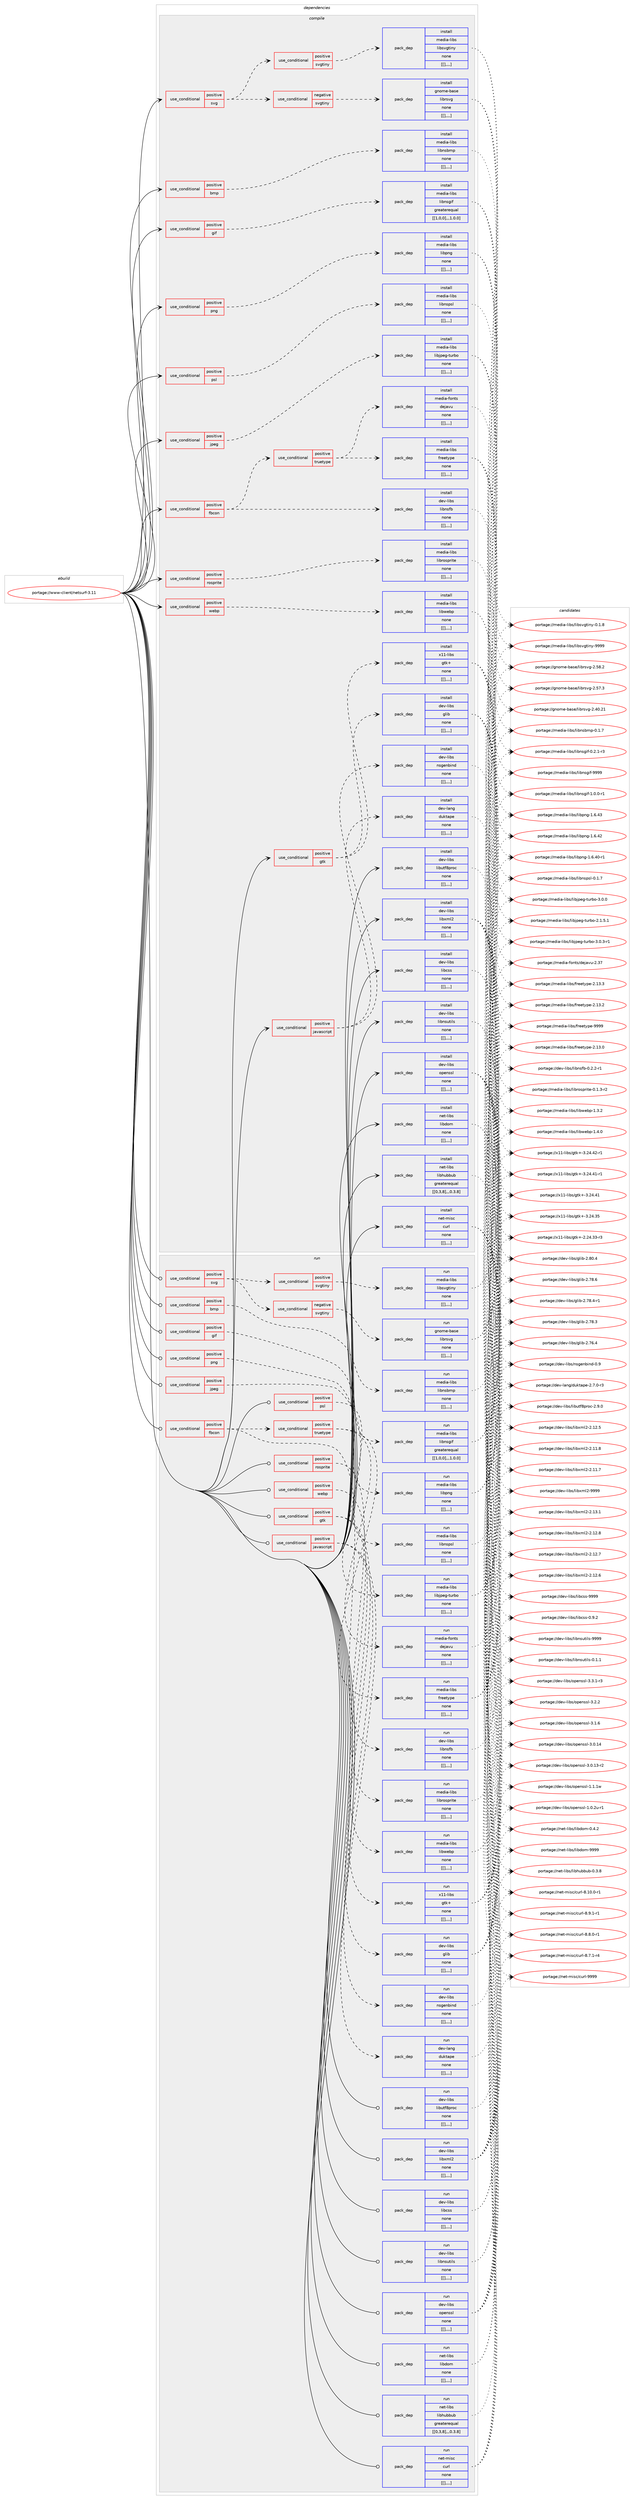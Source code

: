 digraph prolog {

# *************
# Graph options
# *************

newrank=true;
concentrate=true;
compound=true;
graph [rankdir=LR,fontname=Helvetica,fontsize=10,ranksep=1.5];#, ranksep=2.5, nodesep=0.2];
edge  [arrowhead=vee];
node  [fontname=Helvetica,fontsize=10];

# **********
# The ebuild
# **********

subgraph cluster_leftcol {
color=gray;
label=<<i>ebuild</i>>;
id [label="portage://www-client/netsurf-3.11", color=red, width=4, href="../www-client/netsurf-3.11.svg"];
}

# ****************
# The dependencies
# ****************

subgraph cluster_midcol {
color=gray;
label=<<i>dependencies</i>>;
subgraph cluster_compile {
fillcolor="#eeeeee";
style=filled;
label=<<i>compile</i>>;
subgraph cond125006 {
dependency469917 [label=<<TABLE BORDER="0" CELLBORDER="1" CELLSPACING="0" CELLPADDING="4"><TR><TD ROWSPAN="3" CELLPADDING="10">use_conditional</TD></TR><TR><TD>positive</TD></TR><TR><TD>bmp</TD></TR></TABLE>>, shape=none, color=red];
subgraph pack341427 {
dependency469918 [label=<<TABLE BORDER="0" CELLBORDER="1" CELLSPACING="0" CELLPADDING="4" WIDTH="220"><TR><TD ROWSPAN="6" CELLPADDING="30">pack_dep</TD></TR><TR><TD WIDTH="110">install</TD></TR><TR><TD>media-libs</TD></TR><TR><TD>libnsbmp</TD></TR><TR><TD>none</TD></TR><TR><TD>[[],,,,]</TD></TR></TABLE>>, shape=none, color=blue];
}
dependency469917:e -> dependency469918:w [weight=20,style="dashed",arrowhead="vee"];
}
id:e -> dependency469917:w [weight=20,style="solid",arrowhead="vee"];
subgraph cond125007 {
dependency469919 [label=<<TABLE BORDER="0" CELLBORDER="1" CELLSPACING="0" CELLPADDING="4"><TR><TD ROWSPAN="3" CELLPADDING="10">use_conditional</TD></TR><TR><TD>positive</TD></TR><TR><TD>fbcon</TD></TR></TABLE>>, shape=none, color=red];
subgraph pack341428 {
dependency469920 [label=<<TABLE BORDER="0" CELLBORDER="1" CELLSPACING="0" CELLPADDING="4" WIDTH="220"><TR><TD ROWSPAN="6" CELLPADDING="30">pack_dep</TD></TR><TR><TD WIDTH="110">install</TD></TR><TR><TD>dev-libs</TD></TR><TR><TD>libnsfb</TD></TR><TR><TD>none</TD></TR><TR><TD>[[],,,,]</TD></TR></TABLE>>, shape=none, color=blue];
}
dependency469919:e -> dependency469920:w [weight=20,style="dashed",arrowhead="vee"];
subgraph cond125008 {
dependency469921 [label=<<TABLE BORDER="0" CELLBORDER="1" CELLSPACING="0" CELLPADDING="4"><TR><TD ROWSPAN="3" CELLPADDING="10">use_conditional</TD></TR><TR><TD>positive</TD></TR><TR><TD>truetype</TD></TR></TABLE>>, shape=none, color=red];
subgraph pack341429 {
dependency469922 [label=<<TABLE BORDER="0" CELLBORDER="1" CELLSPACING="0" CELLPADDING="4" WIDTH="220"><TR><TD ROWSPAN="6" CELLPADDING="30">pack_dep</TD></TR><TR><TD WIDTH="110">install</TD></TR><TR><TD>media-fonts</TD></TR><TR><TD>dejavu</TD></TR><TR><TD>none</TD></TR><TR><TD>[[],,,,]</TD></TR></TABLE>>, shape=none, color=blue];
}
dependency469921:e -> dependency469922:w [weight=20,style="dashed",arrowhead="vee"];
subgraph pack341430 {
dependency469923 [label=<<TABLE BORDER="0" CELLBORDER="1" CELLSPACING="0" CELLPADDING="4" WIDTH="220"><TR><TD ROWSPAN="6" CELLPADDING="30">pack_dep</TD></TR><TR><TD WIDTH="110">install</TD></TR><TR><TD>media-libs</TD></TR><TR><TD>freetype</TD></TR><TR><TD>none</TD></TR><TR><TD>[[],,,,]</TD></TR></TABLE>>, shape=none, color=blue];
}
dependency469921:e -> dependency469923:w [weight=20,style="dashed",arrowhead="vee"];
}
dependency469919:e -> dependency469921:w [weight=20,style="dashed",arrowhead="vee"];
}
id:e -> dependency469919:w [weight=20,style="solid",arrowhead="vee"];
subgraph cond125009 {
dependency469924 [label=<<TABLE BORDER="0" CELLBORDER="1" CELLSPACING="0" CELLPADDING="4"><TR><TD ROWSPAN="3" CELLPADDING="10">use_conditional</TD></TR><TR><TD>positive</TD></TR><TR><TD>gif</TD></TR></TABLE>>, shape=none, color=red];
subgraph pack341431 {
dependency469925 [label=<<TABLE BORDER="0" CELLBORDER="1" CELLSPACING="0" CELLPADDING="4" WIDTH="220"><TR><TD ROWSPAN="6" CELLPADDING="30">pack_dep</TD></TR><TR><TD WIDTH="110">install</TD></TR><TR><TD>media-libs</TD></TR><TR><TD>libnsgif</TD></TR><TR><TD>greaterequal</TD></TR><TR><TD>[[1,0,0],,,1.0.0]</TD></TR></TABLE>>, shape=none, color=blue];
}
dependency469924:e -> dependency469925:w [weight=20,style="dashed",arrowhead="vee"];
}
id:e -> dependency469924:w [weight=20,style="solid",arrowhead="vee"];
subgraph cond125010 {
dependency469926 [label=<<TABLE BORDER="0" CELLBORDER="1" CELLSPACING="0" CELLPADDING="4"><TR><TD ROWSPAN="3" CELLPADDING="10">use_conditional</TD></TR><TR><TD>positive</TD></TR><TR><TD>gtk</TD></TR></TABLE>>, shape=none, color=red];
subgraph pack341432 {
dependency469927 [label=<<TABLE BORDER="0" CELLBORDER="1" CELLSPACING="0" CELLPADDING="4" WIDTH="220"><TR><TD ROWSPAN="6" CELLPADDING="30">pack_dep</TD></TR><TR><TD WIDTH="110">install</TD></TR><TR><TD>dev-libs</TD></TR><TR><TD>glib</TD></TR><TR><TD>none</TD></TR><TR><TD>[[],,,,]</TD></TR></TABLE>>, shape=none, color=blue];
}
dependency469926:e -> dependency469927:w [weight=20,style="dashed",arrowhead="vee"];
subgraph pack341433 {
dependency469928 [label=<<TABLE BORDER="0" CELLBORDER="1" CELLSPACING="0" CELLPADDING="4" WIDTH="220"><TR><TD ROWSPAN="6" CELLPADDING="30">pack_dep</TD></TR><TR><TD WIDTH="110">install</TD></TR><TR><TD>x11-libs</TD></TR><TR><TD>gtk+</TD></TR><TR><TD>none</TD></TR><TR><TD>[[],,,,]</TD></TR></TABLE>>, shape=none, color=blue];
}
dependency469926:e -> dependency469928:w [weight=20,style="dashed",arrowhead="vee"];
}
id:e -> dependency469926:w [weight=20,style="solid",arrowhead="vee"];
subgraph cond125011 {
dependency469929 [label=<<TABLE BORDER="0" CELLBORDER="1" CELLSPACING="0" CELLPADDING="4"><TR><TD ROWSPAN="3" CELLPADDING="10">use_conditional</TD></TR><TR><TD>positive</TD></TR><TR><TD>javascript</TD></TR></TABLE>>, shape=none, color=red];
subgraph pack341434 {
dependency469930 [label=<<TABLE BORDER="0" CELLBORDER="1" CELLSPACING="0" CELLPADDING="4" WIDTH="220"><TR><TD ROWSPAN="6" CELLPADDING="30">pack_dep</TD></TR><TR><TD WIDTH="110">install</TD></TR><TR><TD>dev-libs</TD></TR><TR><TD>nsgenbind</TD></TR><TR><TD>none</TD></TR><TR><TD>[[],,,,]</TD></TR></TABLE>>, shape=none, color=blue];
}
dependency469929:e -> dependency469930:w [weight=20,style="dashed",arrowhead="vee"];
subgraph pack341435 {
dependency469931 [label=<<TABLE BORDER="0" CELLBORDER="1" CELLSPACING="0" CELLPADDING="4" WIDTH="220"><TR><TD ROWSPAN="6" CELLPADDING="30">pack_dep</TD></TR><TR><TD WIDTH="110">install</TD></TR><TR><TD>dev-lang</TD></TR><TR><TD>duktape</TD></TR><TR><TD>none</TD></TR><TR><TD>[[],,,,]</TD></TR></TABLE>>, shape=none, color=blue];
}
dependency469929:e -> dependency469931:w [weight=20,style="dashed",arrowhead="vee"];
}
id:e -> dependency469929:w [weight=20,style="solid",arrowhead="vee"];
subgraph cond125012 {
dependency469932 [label=<<TABLE BORDER="0" CELLBORDER="1" CELLSPACING="0" CELLPADDING="4"><TR><TD ROWSPAN="3" CELLPADDING="10">use_conditional</TD></TR><TR><TD>positive</TD></TR><TR><TD>jpeg</TD></TR></TABLE>>, shape=none, color=red];
subgraph pack341436 {
dependency469933 [label=<<TABLE BORDER="0" CELLBORDER="1" CELLSPACING="0" CELLPADDING="4" WIDTH="220"><TR><TD ROWSPAN="6" CELLPADDING="30">pack_dep</TD></TR><TR><TD WIDTH="110">install</TD></TR><TR><TD>media-libs</TD></TR><TR><TD>libjpeg-turbo</TD></TR><TR><TD>none</TD></TR><TR><TD>[[],,,,]</TD></TR></TABLE>>, shape=none, color=blue];
}
dependency469932:e -> dependency469933:w [weight=20,style="dashed",arrowhead="vee"];
}
id:e -> dependency469932:w [weight=20,style="solid",arrowhead="vee"];
subgraph cond125013 {
dependency469934 [label=<<TABLE BORDER="0" CELLBORDER="1" CELLSPACING="0" CELLPADDING="4"><TR><TD ROWSPAN="3" CELLPADDING="10">use_conditional</TD></TR><TR><TD>positive</TD></TR><TR><TD>png</TD></TR></TABLE>>, shape=none, color=red];
subgraph pack341437 {
dependency469935 [label=<<TABLE BORDER="0" CELLBORDER="1" CELLSPACING="0" CELLPADDING="4" WIDTH="220"><TR><TD ROWSPAN="6" CELLPADDING="30">pack_dep</TD></TR><TR><TD WIDTH="110">install</TD></TR><TR><TD>media-libs</TD></TR><TR><TD>libpng</TD></TR><TR><TD>none</TD></TR><TR><TD>[[],,,,]</TD></TR></TABLE>>, shape=none, color=blue];
}
dependency469934:e -> dependency469935:w [weight=20,style="dashed",arrowhead="vee"];
}
id:e -> dependency469934:w [weight=20,style="solid",arrowhead="vee"];
subgraph cond125014 {
dependency469936 [label=<<TABLE BORDER="0" CELLBORDER="1" CELLSPACING="0" CELLPADDING="4"><TR><TD ROWSPAN="3" CELLPADDING="10">use_conditional</TD></TR><TR><TD>positive</TD></TR><TR><TD>psl</TD></TR></TABLE>>, shape=none, color=red];
subgraph pack341438 {
dependency469937 [label=<<TABLE BORDER="0" CELLBORDER="1" CELLSPACING="0" CELLPADDING="4" WIDTH="220"><TR><TD ROWSPAN="6" CELLPADDING="30">pack_dep</TD></TR><TR><TD WIDTH="110">install</TD></TR><TR><TD>media-libs</TD></TR><TR><TD>libnspsl</TD></TR><TR><TD>none</TD></TR><TR><TD>[[],,,,]</TD></TR></TABLE>>, shape=none, color=blue];
}
dependency469936:e -> dependency469937:w [weight=20,style="dashed",arrowhead="vee"];
}
id:e -> dependency469936:w [weight=20,style="solid",arrowhead="vee"];
subgraph cond125015 {
dependency469938 [label=<<TABLE BORDER="0" CELLBORDER="1" CELLSPACING="0" CELLPADDING="4"><TR><TD ROWSPAN="3" CELLPADDING="10">use_conditional</TD></TR><TR><TD>positive</TD></TR><TR><TD>rosprite</TD></TR></TABLE>>, shape=none, color=red];
subgraph pack341439 {
dependency469939 [label=<<TABLE BORDER="0" CELLBORDER="1" CELLSPACING="0" CELLPADDING="4" WIDTH="220"><TR><TD ROWSPAN="6" CELLPADDING="30">pack_dep</TD></TR><TR><TD WIDTH="110">install</TD></TR><TR><TD>media-libs</TD></TR><TR><TD>librosprite</TD></TR><TR><TD>none</TD></TR><TR><TD>[[],,,,]</TD></TR></TABLE>>, shape=none, color=blue];
}
dependency469938:e -> dependency469939:w [weight=20,style="dashed",arrowhead="vee"];
}
id:e -> dependency469938:w [weight=20,style="solid",arrowhead="vee"];
subgraph cond125016 {
dependency469940 [label=<<TABLE BORDER="0" CELLBORDER="1" CELLSPACING="0" CELLPADDING="4"><TR><TD ROWSPAN="3" CELLPADDING="10">use_conditional</TD></TR><TR><TD>positive</TD></TR><TR><TD>svg</TD></TR></TABLE>>, shape=none, color=red];
subgraph cond125017 {
dependency469941 [label=<<TABLE BORDER="0" CELLBORDER="1" CELLSPACING="0" CELLPADDING="4"><TR><TD ROWSPAN="3" CELLPADDING="10">use_conditional</TD></TR><TR><TD>positive</TD></TR><TR><TD>svgtiny</TD></TR></TABLE>>, shape=none, color=red];
subgraph pack341440 {
dependency469942 [label=<<TABLE BORDER="0" CELLBORDER="1" CELLSPACING="0" CELLPADDING="4" WIDTH="220"><TR><TD ROWSPAN="6" CELLPADDING="30">pack_dep</TD></TR><TR><TD WIDTH="110">install</TD></TR><TR><TD>media-libs</TD></TR><TR><TD>libsvgtiny</TD></TR><TR><TD>none</TD></TR><TR><TD>[[],,,,]</TD></TR></TABLE>>, shape=none, color=blue];
}
dependency469941:e -> dependency469942:w [weight=20,style="dashed",arrowhead="vee"];
}
dependency469940:e -> dependency469941:w [weight=20,style="dashed",arrowhead="vee"];
subgraph cond125018 {
dependency469943 [label=<<TABLE BORDER="0" CELLBORDER="1" CELLSPACING="0" CELLPADDING="4"><TR><TD ROWSPAN="3" CELLPADDING="10">use_conditional</TD></TR><TR><TD>negative</TD></TR><TR><TD>svgtiny</TD></TR></TABLE>>, shape=none, color=red];
subgraph pack341441 {
dependency469944 [label=<<TABLE BORDER="0" CELLBORDER="1" CELLSPACING="0" CELLPADDING="4" WIDTH="220"><TR><TD ROWSPAN="6" CELLPADDING="30">pack_dep</TD></TR><TR><TD WIDTH="110">install</TD></TR><TR><TD>gnome-base</TD></TR><TR><TD>librsvg</TD></TR><TR><TD>none</TD></TR><TR><TD>[[],,,,]</TD></TR></TABLE>>, shape=none, color=blue];
}
dependency469943:e -> dependency469944:w [weight=20,style="dashed",arrowhead="vee"];
}
dependency469940:e -> dependency469943:w [weight=20,style="dashed",arrowhead="vee"];
}
id:e -> dependency469940:w [weight=20,style="solid",arrowhead="vee"];
subgraph cond125019 {
dependency469945 [label=<<TABLE BORDER="0" CELLBORDER="1" CELLSPACING="0" CELLPADDING="4"><TR><TD ROWSPAN="3" CELLPADDING="10">use_conditional</TD></TR><TR><TD>positive</TD></TR><TR><TD>webp</TD></TR></TABLE>>, shape=none, color=red];
subgraph pack341442 {
dependency469946 [label=<<TABLE BORDER="0" CELLBORDER="1" CELLSPACING="0" CELLPADDING="4" WIDTH="220"><TR><TD ROWSPAN="6" CELLPADDING="30">pack_dep</TD></TR><TR><TD WIDTH="110">install</TD></TR><TR><TD>media-libs</TD></TR><TR><TD>libwebp</TD></TR><TR><TD>none</TD></TR><TR><TD>[[],,,,]</TD></TR></TABLE>>, shape=none, color=blue];
}
dependency469945:e -> dependency469946:w [weight=20,style="dashed",arrowhead="vee"];
}
id:e -> dependency469945:w [weight=20,style="solid",arrowhead="vee"];
subgraph pack341443 {
dependency469947 [label=<<TABLE BORDER="0" CELLBORDER="1" CELLSPACING="0" CELLPADDING="4" WIDTH="220"><TR><TD ROWSPAN="6" CELLPADDING="30">pack_dep</TD></TR><TR><TD WIDTH="110">install</TD></TR><TR><TD>dev-libs</TD></TR><TR><TD>libcss</TD></TR><TR><TD>none</TD></TR><TR><TD>[[],,,,]</TD></TR></TABLE>>, shape=none, color=blue];
}
id:e -> dependency469947:w [weight=20,style="solid",arrowhead="vee"];
subgraph pack341444 {
dependency469948 [label=<<TABLE BORDER="0" CELLBORDER="1" CELLSPACING="0" CELLPADDING="4" WIDTH="220"><TR><TD ROWSPAN="6" CELLPADDING="30">pack_dep</TD></TR><TR><TD WIDTH="110">install</TD></TR><TR><TD>dev-libs</TD></TR><TR><TD>libnsutils</TD></TR><TR><TD>none</TD></TR><TR><TD>[[],,,,]</TD></TR></TABLE>>, shape=none, color=blue];
}
id:e -> dependency469948:w [weight=20,style="solid",arrowhead="vee"];
subgraph pack341445 {
dependency469949 [label=<<TABLE BORDER="0" CELLBORDER="1" CELLSPACING="0" CELLPADDING="4" WIDTH="220"><TR><TD ROWSPAN="6" CELLPADDING="30">pack_dep</TD></TR><TR><TD WIDTH="110">install</TD></TR><TR><TD>dev-libs</TD></TR><TR><TD>libutf8proc</TD></TR><TR><TD>none</TD></TR><TR><TD>[[],,,,]</TD></TR></TABLE>>, shape=none, color=blue];
}
id:e -> dependency469949:w [weight=20,style="solid",arrowhead="vee"];
subgraph pack341446 {
dependency469950 [label=<<TABLE BORDER="0" CELLBORDER="1" CELLSPACING="0" CELLPADDING="4" WIDTH="220"><TR><TD ROWSPAN="6" CELLPADDING="30">pack_dep</TD></TR><TR><TD WIDTH="110">install</TD></TR><TR><TD>dev-libs</TD></TR><TR><TD>libxml2</TD></TR><TR><TD>none</TD></TR><TR><TD>[[],,,,]</TD></TR></TABLE>>, shape=none, color=blue];
}
id:e -> dependency469950:w [weight=20,style="solid",arrowhead="vee"];
subgraph pack341447 {
dependency469951 [label=<<TABLE BORDER="0" CELLBORDER="1" CELLSPACING="0" CELLPADDING="4" WIDTH="220"><TR><TD ROWSPAN="6" CELLPADDING="30">pack_dep</TD></TR><TR><TD WIDTH="110">install</TD></TR><TR><TD>dev-libs</TD></TR><TR><TD>openssl</TD></TR><TR><TD>none</TD></TR><TR><TD>[[],,,,]</TD></TR></TABLE>>, shape=none, color=blue];
}
id:e -> dependency469951:w [weight=20,style="solid",arrowhead="vee"];
subgraph pack341448 {
dependency469952 [label=<<TABLE BORDER="0" CELLBORDER="1" CELLSPACING="0" CELLPADDING="4" WIDTH="220"><TR><TD ROWSPAN="6" CELLPADDING="30">pack_dep</TD></TR><TR><TD WIDTH="110">install</TD></TR><TR><TD>net-libs</TD></TR><TR><TD>libdom</TD></TR><TR><TD>none</TD></TR><TR><TD>[[],,,,]</TD></TR></TABLE>>, shape=none, color=blue];
}
id:e -> dependency469952:w [weight=20,style="solid",arrowhead="vee"];
subgraph pack341449 {
dependency469953 [label=<<TABLE BORDER="0" CELLBORDER="1" CELLSPACING="0" CELLPADDING="4" WIDTH="220"><TR><TD ROWSPAN="6" CELLPADDING="30">pack_dep</TD></TR><TR><TD WIDTH="110">install</TD></TR><TR><TD>net-libs</TD></TR><TR><TD>libhubbub</TD></TR><TR><TD>greaterequal</TD></TR><TR><TD>[[0,3,8],,,0.3.8]</TD></TR></TABLE>>, shape=none, color=blue];
}
id:e -> dependency469953:w [weight=20,style="solid",arrowhead="vee"];
subgraph pack341450 {
dependency469954 [label=<<TABLE BORDER="0" CELLBORDER="1" CELLSPACING="0" CELLPADDING="4" WIDTH="220"><TR><TD ROWSPAN="6" CELLPADDING="30">pack_dep</TD></TR><TR><TD WIDTH="110">install</TD></TR><TR><TD>net-misc</TD></TR><TR><TD>curl</TD></TR><TR><TD>none</TD></TR><TR><TD>[[],,,,]</TD></TR></TABLE>>, shape=none, color=blue];
}
id:e -> dependency469954:w [weight=20,style="solid",arrowhead="vee"];
}
subgraph cluster_compileandrun {
fillcolor="#eeeeee";
style=filled;
label=<<i>compile and run</i>>;
}
subgraph cluster_run {
fillcolor="#eeeeee";
style=filled;
label=<<i>run</i>>;
subgraph cond125020 {
dependency469955 [label=<<TABLE BORDER="0" CELLBORDER="1" CELLSPACING="0" CELLPADDING="4"><TR><TD ROWSPAN="3" CELLPADDING="10">use_conditional</TD></TR><TR><TD>positive</TD></TR><TR><TD>bmp</TD></TR></TABLE>>, shape=none, color=red];
subgraph pack341451 {
dependency469956 [label=<<TABLE BORDER="0" CELLBORDER="1" CELLSPACING="0" CELLPADDING="4" WIDTH="220"><TR><TD ROWSPAN="6" CELLPADDING="30">pack_dep</TD></TR><TR><TD WIDTH="110">run</TD></TR><TR><TD>media-libs</TD></TR><TR><TD>libnsbmp</TD></TR><TR><TD>none</TD></TR><TR><TD>[[],,,,]</TD></TR></TABLE>>, shape=none, color=blue];
}
dependency469955:e -> dependency469956:w [weight=20,style="dashed",arrowhead="vee"];
}
id:e -> dependency469955:w [weight=20,style="solid",arrowhead="odot"];
subgraph cond125021 {
dependency469957 [label=<<TABLE BORDER="0" CELLBORDER="1" CELLSPACING="0" CELLPADDING="4"><TR><TD ROWSPAN="3" CELLPADDING="10">use_conditional</TD></TR><TR><TD>positive</TD></TR><TR><TD>fbcon</TD></TR></TABLE>>, shape=none, color=red];
subgraph pack341452 {
dependency469958 [label=<<TABLE BORDER="0" CELLBORDER="1" CELLSPACING="0" CELLPADDING="4" WIDTH="220"><TR><TD ROWSPAN="6" CELLPADDING="30">pack_dep</TD></TR><TR><TD WIDTH="110">run</TD></TR><TR><TD>dev-libs</TD></TR><TR><TD>libnsfb</TD></TR><TR><TD>none</TD></TR><TR><TD>[[],,,,]</TD></TR></TABLE>>, shape=none, color=blue];
}
dependency469957:e -> dependency469958:w [weight=20,style="dashed",arrowhead="vee"];
subgraph cond125022 {
dependency469959 [label=<<TABLE BORDER="0" CELLBORDER="1" CELLSPACING="0" CELLPADDING="4"><TR><TD ROWSPAN="3" CELLPADDING="10">use_conditional</TD></TR><TR><TD>positive</TD></TR><TR><TD>truetype</TD></TR></TABLE>>, shape=none, color=red];
subgraph pack341453 {
dependency469960 [label=<<TABLE BORDER="0" CELLBORDER="1" CELLSPACING="0" CELLPADDING="4" WIDTH="220"><TR><TD ROWSPAN="6" CELLPADDING="30">pack_dep</TD></TR><TR><TD WIDTH="110">run</TD></TR><TR><TD>media-fonts</TD></TR><TR><TD>dejavu</TD></TR><TR><TD>none</TD></TR><TR><TD>[[],,,,]</TD></TR></TABLE>>, shape=none, color=blue];
}
dependency469959:e -> dependency469960:w [weight=20,style="dashed",arrowhead="vee"];
subgraph pack341454 {
dependency469961 [label=<<TABLE BORDER="0" CELLBORDER="1" CELLSPACING="0" CELLPADDING="4" WIDTH="220"><TR><TD ROWSPAN="6" CELLPADDING="30">pack_dep</TD></TR><TR><TD WIDTH="110">run</TD></TR><TR><TD>media-libs</TD></TR><TR><TD>freetype</TD></TR><TR><TD>none</TD></TR><TR><TD>[[],,,,]</TD></TR></TABLE>>, shape=none, color=blue];
}
dependency469959:e -> dependency469961:w [weight=20,style="dashed",arrowhead="vee"];
}
dependency469957:e -> dependency469959:w [weight=20,style="dashed",arrowhead="vee"];
}
id:e -> dependency469957:w [weight=20,style="solid",arrowhead="odot"];
subgraph cond125023 {
dependency469962 [label=<<TABLE BORDER="0" CELLBORDER="1" CELLSPACING="0" CELLPADDING="4"><TR><TD ROWSPAN="3" CELLPADDING="10">use_conditional</TD></TR><TR><TD>positive</TD></TR><TR><TD>gif</TD></TR></TABLE>>, shape=none, color=red];
subgraph pack341455 {
dependency469963 [label=<<TABLE BORDER="0" CELLBORDER="1" CELLSPACING="0" CELLPADDING="4" WIDTH="220"><TR><TD ROWSPAN="6" CELLPADDING="30">pack_dep</TD></TR><TR><TD WIDTH="110">run</TD></TR><TR><TD>media-libs</TD></TR><TR><TD>libnsgif</TD></TR><TR><TD>greaterequal</TD></TR><TR><TD>[[1,0,0],,,1.0.0]</TD></TR></TABLE>>, shape=none, color=blue];
}
dependency469962:e -> dependency469963:w [weight=20,style="dashed",arrowhead="vee"];
}
id:e -> dependency469962:w [weight=20,style="solid",arrowhead="odot"];
subgraph cond125024 {
dependency469964 [label=<<TABLE BORDER="0" CELLBORDER="1" CELLSPACING="0" CELLPADDING="4"><TR><TD ROWSPAN="3" CELLPADDING="10">use_conditional</TD></TR><TR><TD>positive</TD></TR><TR><TD>gtk</TD></TR></TABLE>>, shape=none, color=red];
subgraph pack341456 {
dependency469965 [label=<<TABLE BORDER="0" CELLBORDER="1" CELLSPACING="0" CELLPADDING="4" WIDTH="220"><TR><TD ROWSPAN="6" CELLPADDING="30">pack_dep</TD></TR><TR><TD WIDTH="110">run</TD></TR><TR><TD>dev-libs</TD></TR><TR><TD>glib</TD></TR><TR><TD>none</TD></TR><TR><TD>[[],,,,]</TD></TR></TABLE>>, shape=none, color=blue];
}
dependency469964:e -> dependency469965:w [weight=20,style="dashed",arrowhead="vee"];
subgraph pack341457 {
dependency469966 [label=<<TABLE BORDER="0" CELLBORDER="1" CELLSPACING="0" CELLPADDING="4" WIDTH="220"><TR><TD ROWSPAN="6" CELLPADDING="30">pack_dep</TD></TR><TR><TD WIDTH="110">run</TD></TR><TR><TD>x11-libs</TD></TR><TR><TD>gtk+</TD></TR><TR><TD>none</TD></TR><TR><TD>[[],,,,]</TD></TR></TABLE>>, shape=none, color=blue];
}
dependency469964:e -> dependency469966:w [weight=20,style="dashed",arrowhead="vee"];
}
id:e -> dependency469964:w [weight=20,style="solid",arrowhead="odot"];
subgraph cond125025 {
dependency469967 [label=<<TABLE BORDER="0" CELLBORDER="1" CELLSPACING="0" CELLPADDING="4"><TR><TD ROWSPAN="3" CELLPADDING="10">use_conditional</TD></TR><TR><TD>positive</TD></TR><TR><TD>javascript</TD></TR></TABLE>>, shape=none, color=red];
subgraph pack341458 {
dependency469968 [label=<<TABLE BORDER="0" CELLBORDER="1" CELLSPACING="0" CELLPADDING="4" WIDTH="220"><TR><TD ROWSPAN="6" CELLPADDING="30">pack_dep</TD></TR><TR><TD WIDTH="110">run</TD></TR><TR><TD>dev-libs</TD></TR><TR><TD>nsgenbind</TD></TR><TR><TD>none</TD></TR><TR><TD>[[],,,,]</TD></TR></TABLE>>, shape=none, color=blue];
}
dependency469967:e -> dependency469968:w [weight=20,style="dashed",arrowhead="vee"];
subgraph pack341459 {
dependency469969 [label=<<TABLE BORDER="0" CELLBORDER="1" CELLSPACING="0" CELLPADDING="4" WIDTH="220"><TR><TD ROWSPAN="6" CELLPADDING="30">pack_dep</TD></TR><TR><TD WIDTH="110">run</TD></TR><TR><TD>dev-lang</TD></TR><TR><TD>duktape</TD></TR><TR><TD>none</TD></TR><TR><TD>[[],,,,]</TD></TR></TABLE>>, shape=none, color=blue];
}
dependency469967:e -> dependency469969:w [weight=20,style="dashed",arrowhead="vee"];
}
id:e -> dependency469967:w [weight=20,style="solid",arrowhead="odot"];
subgraph cond125026 {
dependency469970 [label=<<TABLE BORDER="0" CELLBORDER="1" CELLSPACING="0" CELLPADDING="4"><TR><TD ROWSPAN="3" CELLPADDING="10">use_conditional</TD></TR><TR><TD>positive</TD></TR><TR><TD>jpeg</TD></TR></TABLE>>, shape=none, color=red];
subgraph pack341460 {
dependency469971 [label=<<TABLE BORDER="0" CELLBORDER="1" CELLSPACING="0" CELLPADDING="4" WIDTH="220"><TR><TD ROWSPAN="6" CELLPADDING="30">pack_dep</TD></TR><TR><TD WIDTH="110">run</TD></TR><TR><TD>media-libs</TD></TR><TR><TD>libjpeg-turbo</TD></TR><TR><TD>none</TD></TR><TR><TD>[[],,,,]</TD></TR></TABLE>>, shape=none, color=blue];
}
dependency469970:e -> dependency469971:w [weight=20,style="dashed",arrowhead="vee"];
}
id:e -> dependency469970:w [weight=20,style="solid",arrowhead="odot"];
subgraph cond125027 {
dependency469972 [label=<<TABLE BORDER="0" CELLBORDER="1" CELLSPACING="0" CELLPADDING="4"><TR><TD ROWSPAN="3" CELLPADDING="10">use_conditional</TD></TR><TR><TD>positive</TD></TR><TR><TD>png</TD></TR></TABLE>>, shape=none, color=red];
subgraph pack341461 {
dependency469973 [label=<<TABLE BORDER="0" CELLBORDER="1" CELLSPACING="0" CELLPADDING="4" WIDTH="220"><TR><TD ROWSPAN="6" CELLPADDING="30">pack_dep</TD></TR><TR><TD WIDTH="110">run</TD></TR><TR><TD>media-libs</TD></TR><TR><TD>libpng</TD></TR><TR><TD>none</TD></TR><TR><TD>[[],,,,]</TD></TR></TABLE>>, shape=none, color=blue];
}
dependency469972:e -> dependency469973:w [weight=20,style="dashed",arrowhead="vee"];
}
id:e -> dependency469972:w [weight=20,style="solid",arrowhead="odot"];
subgraph cond125028 {
dependency469974 [label=<<TABLE BORDER="0" CELLBORDER="1" CELLSPACING="0" CELLPADDING="4"><TR><TD ROWSPAN="3" CELLPADDING="10">use_conditional</TD></TR><TR><TD>positive</TD></TR><TR><TD>psl</TD></TR></TABLE>>, shape=none, color=red];
subgraph pack341462 {
dependency469975 [label=<<TABLE BORDER="0" CELLBORDER="1" CELLSPACING="0" CELLPADDING="4" WIDTH="220"><TR><TD ROWSPAN="6" CELLPADDING="30">pack_dep</TD></TR><TR><TD WIDTH="110">run</TD></TR><TR><TD>media-libs</TD></TR><TR><TD>libnspsl</TD></TR><TR><TD>none</TD></TR><TR><TD>[[],,,,]</TD></TR></TABLE>>, shape=none, color=blue];
}
dependency469974:e -> dependency469975:w [weight=20,style="dashed",arrowhead="vee"];
}
id:e -> dependency469974:w [weight=20,style="solid",arrowhead="odot"];
subgraph cond125029 {
dependency469976 [label=<<TABLE BORDER="0" CELLBORDER="1" CELLSPACING="0" CELLPADDING="4"><TR><TD ROWSPAN="3" CELLPADDING="10">use_conditional</TD></TR><TR><TD>positive</TD></TR><TR><TD>rosprite</TD></TR></TABLE>>, shape=none, color=red];
subgraph pack341463 {
dependency469977 [label=<<TABLE BORDER="0" CELLBORDER="1" CELLSPACING="0" CELLPADDING="4" WIDTH="220"><TR><TD ROWSPAN="6" CELLPADDING="30">pack_dep</TD></TR><TR><TD WIDTH="110">run</TD></TR><TR><TD>media-libs</TD></TR><TR><TD>librosprite</TD></TR><TR><TD>none</TD></TR><TR><TD>[[],,,,]</TD></TR></TABLE>>, shape=none, color=blue];
}
dependency469976:e -> dependency469977:w [weight=20,style="dashed",arrowhead="vee"];
}
id:e -> dependency469976:w [weight=20,style="solid",arrowhead="odot"];
subgraph cond125030 {
dependency469978 [label=<<TABLE BORDER="0" CELLBORDER="1" CELLSPACING="0" CELLPADDING="4"><TR><TD ROWSPAN="3" CELLPADDING="10">use_conditional</TD></TR><TR><TD>positive</TD></TR><TR><TD>svg</TD></TR></TABLE>>, shape=none, color=red];
subgraph cond125031 {
dependency469979 [label=<<TABLE BORDER="0" CELLBORDER="1" CELLSPACING="0" CELLPADDING="4"><TR><TD ROWSPAN="3" CELLPADDING="10">use_conditional</TD></TR><TR><TD>positive</TD></TR><TR><TD>svgtiny</TD></TR></TABLE>>, shape=none, color=red];
subgraph pack341464 {
dependency469980 [label=<<TABLE BORDER="0" CELLBORDER="1" CELLSPACING="0" CELLPADDING="4" WIDTH="220"><TR><TD ROWSPAN="6" CELLPADDING="30">pack_dep</TD></TR><TR><TD WIDTH="110">run</TD></TR><TR><TD>media-libs</TD></TR><TR><TD>libsvgtiny</TD></TR><TR><TD>none</TD></TR><TR><TD>[[],,,,]</TD></TR></TABLE>>, shape=none, color=blue];
}
dependency469979:e -> dependency469980:w [weight=20,style="dashed",arrowhead="vee"];
}
dependency469978:e -> dependency469979:w [weight=20,style="dashed",arrowhead="vee"];
subgraph cond125032 {
dependency469981 [label=<<TABLE BORDER="0" CELLBORDER="1" CELLSPACING="0" CELLPADDING="4"><TR><TD ROWSPAN="3" CELLPADDING="10">use_conditional</TD></TR><TR><TD>negative</TD></TR><TR><TD>svgtiny</TD></TR></TABLE>>, shape=none, color=red];
subgraph pack341465 {
dependency469982 [label=<<TABLE BORDER="0" CELLBORDER="1" CELLSPACING="0" CELLPADDING="4" WIDTH="220"><TR><TD ROWSPAN="6" CELLPADDING="30">pack_dep</TD></TR><TR><TD WIDTH="110">run</TD></TR><TR><TD>gnome-base</TD></TR><TR><TD>librsvg</TD></TR><TR><TD>none</TD></TR><TR><TD>[[],,,,]</TD></TR></TABLE>>, shape=none, color=blue];
}
dependency469981:e -> dependency469982:w [weight=20,style="dashed",arrowhead="vee"];
}
dependency469978:e -> dependency469981:w [weight=20,style="dashed",arrowhead="vee"];
}
id:e -> dependency469978:w [weight=20,style="solid",arrowhead="odot"];
subgraph cond125033 {
dependency469983 [label=<<TABLE BORDER="0" CELLBORDER="1" CELLSPACING="0" CELLPADDING="4"><TR><TD ROWSPAN="3" CELLPADDING="10">use_conditional</TD></TR><TR><TD>positive</TD></TR><TR><TD>webp</TD></TR></TABLE>>, shape=none, color=red];
subgraph pack341466 {
dependency469984 [label=<<TABLE BORDER="0" CELLBORDER="1" CELLSPACING="0" CELLPADDING="4" WIDTH="220"><TR><TD ROWSPAN="6" CELLPADDING="30">pack_dep</TD></TR><TR><TD WIDTH="110">run</TD></TR><TR><TD>media-libs</TD></TR><TR><TD>libwebp</TD></TR><TR><TD>none</TD></TR><TR><TD>[[],,,,]</TD></TR></TABLE>>, shape=none, color=blue];
}
dependency469983:e -> dependency469984:w [weight=20,style="dashed",arrowhead="vee"];
}
id:e -> dependency469983:w [weight=20,style="solid",arrowhead="odot"];
subgraph pack341467 {
dependency469985 [label=<<TABLE BORDER="0" CELLBORDER="1" CELLSPACING="0" CELLPADDING="4" WIDTH="220"><TR><TD ROWSPAN="6" CELLPADDING="30">pack_dep</TD></TR><TR><TD WIDTH="110">run</TD></TR><TR><TD>dev-libs</TD></TR><TR><TD>libcss</TD></TR><TR><TD>none</TD></TR><TR><TD>[[],,,,]</TD></TR></TABLE>>, shape=none, color=blue];
}
id:e -> dependency469985:w [weight=20,style="solid",arrowhead="odot"];
subgraph pack341468 {
dependency469986 [label=<<TABLE BORDER="0" CELLBORDER="1" CELLSPACING="0" CELLPADDING="4" WIDTH="220"><TR><TD ROWSPAN="6" CELLPADDING="30">pack_dep</TD></TR><TR><TD WIDTH="110">run</TD></TR><TR><TD>dev-libs</TD></TR><TR><TD>libnsutils</TD></TR><TR><TD>none</TD></TR><TR><TD>[[],,,,]</TD></TR></TABLE>>, shape=none, color=blue];
}
id:e -> dependency469986:w [weight=20,style="solid",arrowhead="odot"];
subgraph pack341469 {
dependency469987 [label=<<TABLE BORDER="0" CELLBORDER="1" CELLSPACING="0" CELLPADDING="4" WIDTH="220"><TR><TD ROWSPAN="6" CELLPADDING="30">pack_dep</TD></TR><TR><TD WIDTH="110">run</TD></TR><TR><TD>dev-libs</TD></TR><TR><TD>libutf8proc</TD></TR><TR><TD>none</TD></TR><TR><TD>[[],,,,]</TD></TR></TABLE>>, shape=none, color=blue];
}
id:e -> dependency469987:w [weight=20,style="solid",arrowhead="odot"];
subgraph pack341470 {
dependency469988 [label=<<TABLE BORDER="0" CELLBORDER="1" CELLSPACING="0" CELLPADDING="4" WIDTH="220"><TR><TD ROWSPAN="6" CELLPADDING="30">pack_dep</TD></TR><TR><TD WIDTH="110">run</TD></TR><TR><TD>dev-libs</TD></TR><TR><TD>libxml2</TD></TR><TR><TD>none</TD></TR><TR><TD>[[],,,,]</TD></TR></TABLE>>, shape=none, color=blue];
}
id:e -> dependency469988:w [weight=20,style="solid",arrowhead="odot"];
subgraph pack341471 {
dependency469989 [label=<<TABLE BORDER="0" CELLBORDER="1" CELLSPACING="0" CELLPADDING="4" WIDTH="220"><TR><TD ROWSPAN="6" CELLPADDING="30">pack_dep</TD></TR><TR><TD WIDTH="110">run</TD></TR><TR><TD>dev-libs</TD></TR><TR><TD>openssl</TD></TR><TR><TD>none</TD></TR><TR><TD>[[],,,,]</TD></TR></TABLE>>, shape=none, color=blue];
}
id:e -> dependency469989:w [weight=20,style="solid",arrowhead="odot"];
subgraph pack341472 {
dependency469990 [label=<<TABLE BORDER="0" CELLBORDER="1" CELLSPACING="0" CELLPADDING="4" WIDTH="220"><TR><TD ROWSPAN="6" CELLPADDING="30">pack_dep</TD></TR><TR><TD WIDTH="110">run</TD></TR><TR><TD>net-libs</TD></TR><TR><TD>libdom</TD></TR><TR><TD>none</TD></TR><TR><TD>[[],,,,]</TD></TR></TABLE>>, shape=none, color=blue];
}
id:e -> dependency469990:w [weight=20,style="solid",arrowhead="odot"];
subgraph pack341473 {
dependency469991 [label=<<TABLE BORDER="0" CELLBORDER="1" CELLSPACING="0" CELLPADDING="4" WIDTH="220"><TR><TD ROWSPAN="6" CELLPADDING="30">pack_dep</TD></TR><TR><TD WIDTH="110">run</TD></TR><TR><TD>net-libs</TD></TR><TR><TD>libhubbub</TD></TR><TR><TD>greaterequal</TD></TR><TR><TD>[[0,3,8],,,0.3.8]</TD></TR></TABLE>>, shape=none, color=blue];
}
id:e -> dependency469991:w [weight=20,style="solid",arrowhead="odot"];
subgraph pack341474 {
dependency469992 [label=<<TABLE BORDER="0" CELLBORDER="1" CELLSPACING="0" CELLPADDING="4" WIDTH="220"><TR><TD ROWSPAN="6" CELLPADDING="30">pack_dep</TD></TR><TR><TD WIDTH="110">run</TD></TR><TR><TD>net-misc</TD></TR><TR><TD>curl</TD></TR><TR><TD>none</TD></TR><TR><TD>[[],,,,]</TD></TR></TABLE>>, shape=none, color=blue];
}
id:e -> dependency469992:w [weight=20,style="solid",arrowhead="odot"];
}
}

# **************
# The candidates
# **************

subgraph cluster_choices {
rank=same;
color=gray;
label=<<i>candidates</i>>;

subgraph choice341427 {
color=black;
nodesep=1;
choice109101100105974510810598115471081059811011598109112454846494655 [label="portage://media-libs/libnsbmp-0.1.7", color=red, width=4,href="../media-libs/libnsbmp-0.1.7.svg"];
dependency469918:e -> choice109101100105974510810598115471081059811011598109112454846494655:w [style=dotted,weight="100"];
}
subgraph choice341428 {
color=black;
nodesep=1;
choice10010111845108105981154710810598110115102984548465046504511449 [label="portage://dev-libs/libnsfb-0.2.2-r1", color=red, width=4,href="../dev-libs/libnsfb-0.2.2-r1.svg"];
dependency469920:e -> choice10010111845108105981154710810598110115102984548465046504511449:w [style=dotted,weight="100"];
}
subgraph choice341429 {
color=black;
nodesep=1;
choice109101100105974510211111011611547100101106971181174550465155 [label="portage://media-fonts/dejavu-2.37", color=red, width=4,href="../media-fonts/dejavu-2.37.svg"];
dependency469922:e -> choice109101100105974510211111011611547100101106971181174550465155:w [style=dotted,weight="100"];
}
subgraph choice341430 {
color=black;
nodesep=1;
choice109101100105974510810598115471021141011011161211121014557575757 [label="portage://media-libs/freetype-9999", color=red, width=4,href="../media-libs/freetype-9999.svg"];
choice1091011001059745108105981154710211410110111612111210145504649514651 [label="portage://media-libs/freetype-2.13.3", color=red, width=4,href="../media-libs/freetype-2.13.3.svg"];
choice1091011001059745108105981154710211410110111612111210145504649514650 [label="portage://media-libs/freetype-2.13.2", color=red, width=4,href="../media-libs/freetype-2.13.2.svg"];
choice1091011001059745108105981154710211410110111612111210145504649514648 [label="portage://media-libs/freetype-2.13.0", color=red, width=4,href="../media-libs/freetype-2.13.0.svg"];
dependency469923:e -> choice109101100105974510810598115471021141011011161211121014557575757:w [style=dotted,weight="100"];
dependency469923:e -> choice1091011001059745108105981154710211410110111612111210145504649514651:w [style=dotted,weight="100"];
dependency469923:e -> choice1091011001059745108105981154710211410110111612111210145504649514650:w [style=dotted,weight="100"];
dependency469923:e -> choice1091011001059745108105981154710211410110111612111210145504649514648:w [style=dotted,weight="100"];
}
subgraph choice341431 {
color=black;
nodesep=1;
choice10910110010597451081059811547108105981101151031051024557575757 [label="portage://media-libs/libnsgif-9999", color=red, width=4,href="../media-libs/libnsgif-9999.svg"];
choice10910110010597451081059811547108105981101151031051024549464846484511449 [label="portage://media-libs/libnsgif-1.0.0-r1", color=red, width=4,href="../media-libs/libnsgif-1.0.0-r1.svg"];
choice10910110010597451081059811547108105981101151031051024548465046494511451 [label="portage://media-libs/libnsgif-0.2.1-r3", color=red, width=4,href="../media-libs/libnsgif-0.2.1-r3.svg"];
dependency469925:e -> choice10910110010597451081059811547108105981101151031051024557575757:w [style=dotted,weight="100"];
dependency469925:e -> choice10910110010597451081059811547108105981101151031051024549464846484511449:w [style=dotted,weight="100"];
dependency469925:e -> choice10910110010597451081059811547108105981101151031051024548465046494511451:w [style=dotted,weight="100"];
}
subgraph choice341432 {
color=black;
nodesep=1;
choice1001011184510810598115471031081059845504656484652 [label="portage://dev-libs/glib-2.80.4", color=red, width=4,href="../dev-libs/glib-2.80.4.svg"];
choice1001011184510810598115471031081059845504655564654 [label="portage://dev-libs/glib-2.78.6", color=red, width=4,href="../dev-libs/glib-2.78.6.svg"];
choice10010111845108105981154710310810598455046555646524511449 [label="portage://dev-libs/glib-2.78.4-r1", color=red, width=4,href="../dev-libs/glib-2.78.4-r1.svg"];
choice1001011184510810598115471031081059845504655564651 [label="portage://dev-libs/glib-2.78.3", color=red, width=4,href="../dev-libs/glib-2.78.3.svg"];
choice1001011184510810598115471031081059845504655544652 [label="portage://dev-libs/glib-2.76.4", color=red, width=4,href="../dev-libs/glib-2.76.4.svg"];
dependency469927:e -> choice1001011184510810598115471031081059845504656484652:w [style=dotted,weight="100"];
dependency469927:e -> choice1001011184510810598115471031081059845504655564654:w [style=dotted,weight="100"];
dependency469927:e -> choice10010111845108105981154710310810598455046555646524511449:w [style=dotted,weight="100"];
dependency469927:e -> choice1001011184510810598115471031081059845504655564651:w [style=dotted,weight="100"];
dependency469927:e -> choice1001011184510810598115471031081059845504655544652:w [style=dotted,weight="100"];
}
subgraph choice341433 {
color=black;
nodesep=1;
choice12049494510810598115471031161074345514650524652504511449 [label="portage://x11-libs/gtk+-3.24.42-r1", color=red, width=4,href="../x11-libs/gtk+-3.24.42-r1.svg"];
choice12049494510810598115471031161074345514650524652494511449 [label="portage://x11-libs/gtk+-3.24.41-r1", color=red, width=4,href="../x11-libs/gtk+-3.24.41-r1.svg"];
choice1204949451081059811547103116107434551465052465249 [label="portage://x11-libs/gtk+-3.24.41", color=red, width=4,href="../x11-libs/gtk+-3.24.41.svg"];
choice1204949451081059811547103116107434551465052465153 [label="portage://x11-libs/gtk+-3.24.35", color=red, width=4,href="../x11-libs/gtk+-3.24.35.svg"];
choice12049494510810598115471031161074345504650524651514511451 [label="portage://x11-libs/gtk+-2.24.33-r3", color=red, width=4,href="../x11-libs/gtk+-2.24.33-r3.svg"];
dependency469928:e -> choice12049494510810598115471031161074345514650524652504511449:w [style=dotted,weight="100"];
dependency469928:e -> choice12049494510810598115471031161074345514650524652494511449:w [style=dotted,weight="100"];
dependency469928:e -> choice1204949451081059811547103116107434551465052465249:w [style=dotted,weight="100"];
dependency469928:e -> choice1204949451081059811547103116107434551465052465153:w [style=dotted,weight="100"];
dependency469928:e -> choice12049494510810598115471031161074345504650524651514511451:w [style=dotted,weight="100"];
}
subgraph choice341434 {
color=black;
nodesep=1;
choice1001011184510810598115471101151031011109810511010045484657 [label="portage://dev-libs/nsgenbind-0.9", color=red, width=4,href="../dev-libs/nsgenbind-0.9.svg"];
dependency469930:e -> choice1001011184510810598115471101151031011109810511010045484657:w [style=dotted,weight="100"];
}
subgraph choice341435 {
color=black;
nodesep=1;
choice100101118451089711010347100117107116971121014550465546484511451 [label="portage://dev-lang/duktape-2.7.0-r3", color=red, width=4,href="../dev-lang/duktape-2.7.0-r3.svg"];
dependency469931:e -> choice100101118451089711010347100117107116971121014550465546484511451:w [style=dotted,weight="100"];
}
subgraph choice341436 {
color=black;
nodesep=1;
choice109101100105974510810598115471081059810611210110345116117114981114551464846514511449 [label="portage://media-libs/libjpeg-turbo-3.0.3-r1", color=red, width=4,href="../media-libs/libjpeg-turbo-3.0.3-r1.svg"];
choice10910110010597451081059811547108105981061121011034511611711498111455146484648 [label="portage://media-libs/libjpeg-turbo-3.0.0", color=red, width=4,href="../media-libs/libjpeg-turbo-3.0.0.svg"];
choice109101100105974510810598115471081059810611210110345116117114981114550464946534649 [label="portage://media-libs/libjpeg-turbo-2.1.5.1", color=red, width=4,href="../media-libs/libjpeg-turbo-2.1.5.1.svg"];
dependency469933:e -> choice109101100105974510810598115471081059810611210110345116117114981114551464846514511449:w [style=dotted,weight="100"];
dependency469933:e -> choice10910110010597451081059811547108105981061121011034511611711498111455146484648:w [style=dotted,weight="100"];
dependency469933:e -> choice109101100105974510810598115471081059810611210110345116117114981114550464946534649:w [style=dotted,weight="100"];
}
subgraph choice341437 {
color=black;
nodesep=1;
choice109101100105974510810598115471081059811211010345494654465251 [label="portage://media-libs/libpng-1.6.43", color=red, width=4,href="../media-libs/libpng-1.6.43.svg"];
choice109101100105974510810598115471081059811211010345494654465250 [label="portage://media-libs/libpng-1.6.42", color=red, width=4,href="../media-libs/libpng-1.6.42.svg"];
choice1091011001059745108105981154710810598112110103454946544652484511449 [label="portage://media-libs/libpng-1.6.40-r1", color=red, width=4,href="../media-libs/libpng-1.6.40-r1.svg"];
dependency469935:e -> choice109101100105974510810598115471081059811211010345494654465251:w [style=dotted,weight="100"];
dependency469935:e -> choice109101100105974510810598115471081059811211010345494654465250:w [style=dotted,weight="100"];
dependency469935:e -> choice1091011001059745108105981154710810598112110103454946544652484511449:w [style=dotted,weight="100"];
}
subgraph choice341438 {
color=black;
nodesep=1;
choice1091011001059745108105981154710810598110115112115108454846494655 [label="portage://media-libs/libnspsl-0.1.7", color=red, width=4,href="../media-libs/libnspsl-0.1.7.svg"];
dependency469937:e -> choice1091011001059745108105981154710810598110115112115108454846494655:w [style=dotted,weight="100"];
}
subgraph choice341439 {
color=black;
nodesep=1;
choice10910110010597451081059811547108105981141111151121141051161014548464946514511450 [label="portage://media-libs/librosprite-0.1.3-r2", color=red, width=4,href="../media-libs/librosprite-0.1.3-r2.svg"];
dependency469939:e -> choice10910110010597451081059811547108105981141111151121141051161014548464946514511450:w [style=dotted,weight="100"];
}
subgraph choice341440 {
color=black;
nodesep=1;
choice10910110010597451081059811547108105981151181031161051101214557575757 [label="portage://media-libs/libsvgtiny-9999", color=red, width=4,href="../media-libs/libsvgtiny-9999.svg"];
choice1091011001059745108105981154710810598115118103116105110121454846494656 [label="portage://media-libs/libsvgtiny-0.1.8", color=red, width=4,href="../media-libs/libsvgtiny-0.1.8.svg"];
dependency469942:e -> choice10910110010597451081059811547108105981151181031161051101214557575757:w [style=dotted,weight="100"];
dependency469942:e -> choice1091011001059745108105981154710810598115118103116105110121454846494656:w [style=dotted,weight="100"];
}
subgraph choice341441 {
color=black;
nodesep=1;
choice103110111109101459897115101471081059811411511810345504653564650 [label="portage://gnome-base/librsvg-2.58.2", color=red, width=4,href="../gnome-base/librsvg-2.58.2.svg"];
choice103110111109101459897115101471081059811411511810345504653554651 [label="portage://gnome-base/librsvg-2.57.3", color=red, width=4,href="../gnome-base/librsvg-2.57.3.svg"];
choice10311011110910145989711510147108105981141151181034550465248465049 [label="portage://gnome-base/librsvg-2.40.21", color=red, width=4,href="../gnome-base/librsvg-2.40.21.svg"];
dependency469944:e -> choice103110111109101459897115101471081059811411511810345504653564650:w [style=dotted,weight="100"];
dependency469944:e -> choice103110111109101459897115101471081059811411511810345504653554651:w [style=dotted,weight="100"];
dependency469944:e -> choice10311011110910145989711510147108105981141151181034550465248465049:w [style=dotted,weight="100"];
}
subgraph choice341442 {
color=black;
nodesep=1;
choice109101100105974510810598115471081059811910198112454946524648 [label="portage://media-libs/libwebp-1.4.0", color=red, width=4,href="../media-libs/libwebp-1.4.0.svg"];
choice109101100105974510810598115471081059811910198112454946514650 [label="portage://media-libs/libwebp-1.3.2", color=red, width=4,href="../media-libs/libwebp-1.3.2.svg"];
dependency469946:e -> choice109101100105974510810598115471081059811910198112454946524648:w [style=dotted,weight="100"];
dependency469946:e -> choice109101100105974510810598115471081059811910198112454946514650:w [style=dotted,weight="100"];
}
subgraph choice341443 {
color=black;
nodesep=1;
choice10010111845108105981154710810598991151154557575757 [label="portage://dev-libs/libcss-9999", color=red, width=4,href="../dev-libs/libcss-9999.svg"];
choice1001011184510810598115471081059899115115454846574650 [label="portage://dev-libs/libcss-0.9.2", color=red, width=4,href="../dev-libs/libcss-0.9.2.svg"];
dependency469947:e -> choice10010111845108105981154710810598991151154557575757:w [style=dotted,weight="100"];
dependency469947:e -> choice1001011184510810598115471081059899115115454846574650:w [style=dotted,weight="100"];
}
subgraph choice341444 {
color=black;
nodesep=1;
choice100101118451081059811547108105981101151171161051081154557575757 [label="portage://dev-libs/libnsutils-9999", color=red, width=4,href="../dev-libs/libnsutils-9999.svg"];
choice10010111845108105981154710810598110115117116105108115454846494649 [label="portage://dev-libs/libnsutils-0.1.1", color=red, width=4,href="../dev-libs/libnsutils-0.1.1.svg"];
dependency469948:e -> choice100101118451081059811547108105981101151171161051081154557575757:w [style=dotted,weight="100"];
dependency469948:e -> choice10010111845108105981154710810598110115117116105108115454846494649:w [style=dotted,weight="100"];
}
subgraph choice341445 {
color=black;
nodesep=1;
choice100101118451081059811547108105981171161025611211411199455046574648 [label="portage://dev-libs/libutf8proc-2.9.0", color=red, width=4,href="../dev-libs/libutf8proc-2.9.0.svg"];
dependency469949:e -> choice100101118451081059811547108105981171161025611211411199455046574648:w [style=dotted,weight="100"];
}
subgraph choice341446 {
color=black;
nodesep=1;
choice10010111845108105981154710810598120109108504557575757 [label="portage://dev-libs/libxml2-9999", color=red, width=4,href="../dev-libs/libxml2-9999.svg"];
choice100101118451081059811547108105981201091085045504649514649 [label="portage://dev-libs/libxml2-2.13.1", color=red, width=4,href="../dev-libs/libxml2-2.13.1.svg"];
choice100101118451081059811547108105981201091085045504649504656 [label="portage://dev-libs/libxml2-2.12.8", color=red, width=4,href="../dev-libs/libxml2-2.12.8.svg"];
choice100101118451081059811547108105981201091085045504649504655 [label="portage://dev-libs/libxml2-2.12.7", color=red, width=4,href="../dev-libs/libxml2-2.12.7.svg"];
choice100101118451081059811547108105981201091085045504649504654 [label="portage://dev-libs/libxml2-2.12.6", color=red, width=4,href="../dev-libs/libxml2-2.12.6.svg"];
choice100101118451081059811547108105981201091085045504649504653 [label="portage://dev-libs/libxml2-2.12.5", color=red, width=4,href="../dev-libs/libxml2-2.12.5.svg"];
choice100101118451081059811547108105981201091085045504649494656 [label="portage://dev-libs/libxml2-2.11.8", color=red, width=4,href="../dev-libs/libxml2-2.11.8.svg"];
choice100101118451081059811547108105981201091085045504649494655 [label="portage://dev-libs/libxml2-2.11.7", color=red, width=4,href="../dev-libs/libxml2-2.11.7.svg"];
dependency469950:e -> choice10010111845108105981154710810598120109108504557575757:w [style=dotted,weight="100"];
dependency469950:e -> choice100101118451081059811547108105981201091085045504649514649:w [style=dotted,weight="100"];
dependency469950:e -> choice100101118451081059811547108105981201091085045504649504656:w [style=dotted,weight="100"];
dependency469950:e -> choice100101118451081059811547108105981201091085045504649504655:w [style=dotted,weight="100"];
dependency469950:e -> choice100101118451081059811547108105981201091085045504649504654:w [style=dotted,weight="100"];
dependency469950:e -> choice100101118451081059811547108105981201091085045504649504653:w [style=dotted,weight="100"];
dependency469950:e -> choice100101118451081059811547108105981201091085045504649494656:w [style=dotted,weight="100"];
dependency469950:e -> choice100101118451081059811547108105981201091085045504649494655:w [style=dotted,weight="100"];
}
subgraph choice341447 {
color=black;
nodesep=1;
choice1001011184510810598115471111121011101151151084551465146494511451 [label="portage://dev-libs/openssl-3.3.1-r3", color=red, width=4,href="../dev-libs/openssl-3.3.1-r3.svg"];
choice100101118451081059811547111112101110115115108455146504650 [label="portage://dev-libs/openssl-3.2.2", color=red, width=4,href="../dev-libs/openssl-3.2.2.svg"];
choice100101118451081059811547111112101110115115108455146494654 [label="portage://dev-libs/openssl-3.1.6", color=red, width=4,href="../dev-libs/openssl-3.1.6.svg"];
choice10010111845108105981154711111210111011511510845514648464952 [label="portage://dev-libs/openssl-3.0.14", color=red, width=4,href="../dev-libs/openssl-3.0.14.svg"];
choice100101118451081059811547111112101110115115108455146484649514511450 [label="portage://dev-libs/openssl-3.0.13-r2", color=red, width=4,href="../dev-libs/openssl-3.0.13-r2.svg"];
choice100101118451081059811547111112101110115115108454946494649119 [label="portage://dev-libs/openssl-1.1.1w", color=red, width=4,href="../dev-libs/openssl-1.1.1w.svg"];
choice1001011184510810598115471111121011101151151084549464846501174511449 [label="portage://dev-libs/openssl-1.0.2u-r1", color=red, width=4,href="../dev-libs/openssl-1.0.2u-r1.svg"];
dependency469951:e -> choice1001011184510810598115471111121011101151151084551465146494511451:w [style=dotted,weight="100"];
dependency469951:e -> choice100101118451081059811547111112101110115115108455146504650:w [style=dotted,weight="100"];
dependency469951:e -> choice100101118451081059811547111112101110115115108455146494654:w [style=dotted,weight="100"];
dependency469951:e -> choice10010111845108105981154711111210111011511510845514648464952:w [style=dotted,weight="100"];
dependency469951:e -> choice100101118451081059811547111112101110115115108455146484649514511450:w [style=dotted,weight="100"];
dependency469951:e -> choice100101118451081059811547111112101110115115108454946494649119:w [style=dotted,weight="100"];
dependency469951:e -> choice1001011184510810598115471111121011101151151084549464846501174511449:w [style=dotted,weight="100"];
}
subgraph choice341448 {
color=black;
nodesep=1;
choice110101116451081059811547108105981001111094557575757 [label="portage://net-libs/libdom-9999", color=red, width=4,href="../net-libs/libdom-9999.svg"];
choice11010111645108105981154710810598100111109454846524650 [label="portage://net-libs/libdom-0.4.2", color=red, width=4,href="../net-libs/libdom-0.4.2.svg"];
dependency469952:e -> choice110101116451081059811547108105981001111094557575757:w [style=dotted,weight="100"];
dependency469952:e -> choice11010111645108105981154710810598100111109454846524650:w [style=dotted,weight="100"];
}
subgraph choice341449 {
color=black;
nodesep=1;
choice11010111645108105981154710810598104117989811798454846514656 [label="portage://net-libs/libhubbub-0.3.8", color=red, width=4,href="../net-libs/libhubbub-0.3.8.svg"];
dependency469953:e -> choice11010111645108105981154710810598104117989811798454846514656:w [style=dotted,weight="100"];
}
subgraph choice341450 {
color=black;
nodesep=1;
choice110101116451091051159947991171141084557575757 [label="portage://net-misc/curl-9999", color=red, width=4,href="../net-misc/curl-9999.svg"];
choice11010111645109105115994799117114108455646494846484511449 [label="portage://net-misc/curl-8.10.0-r1", color=red, width=4,href="../net-misc/curl-8.10.0-r1.svg"];
choice110101116451091051159947991171141084556465746494511449 [label="portage://net-misc/curl-8.9.1-r1", color=red, width=4,href="../net-misc/curl-8.9.1-r1.svg"];
choice110101116451091051159947991171141084556465646484511449 [label="portage://net-misc/curl-8.8.0-r1", color=red, width=4,href="../net-misc/curl-8.8.0-r1.svg"];
choice110101116451091051159947991171141084556465546494511452 [label="portage://net-misc/curl-8.7.1-r4", color=red, width=4,href="../net-misc/curl-8.7.1-r4.svg"];
dependency469954:e -> choice110101116451091051159947991171141084557575757:w [style=dotted,weight="100"];
dependency469954:e -> choice11010111645109105115994799117114108455646494846484511449:w [style=dotted,weight="100"];
dependency469954:e -> choice110101116451091051159947991171141084556465746494511449:w [style=dotted,weight="100"];
dependency469954:e -> choice110101116451091051159947991171141084556465646484511449:w [style=dotted,weight="100"];
dependency469954:e -> choice110101116451091051159947991171141084556465546494511452:w [style=dotted,weight="100"];
}
subgraph choice341451 {
color=black;
nodesep=1;
choice109101100105974510810598115471081059811011598109112454846494655 [label="portage://media-libs/libnsbmp-0.1.7", color=red, width=4,href="../media-libs/libnsbmp-0.1.7.svg"];
dependency469956:e -> choice109101100105974510810598115471081059811011598109112454846494655:w [style=dotted,weight="100"];
}
subgraph choice341452 {
color=black;
nodesep=1;
choice10010111845108105981154710810598110115102984548465046504511449 [label="portage://dev-libs/libnsfb-0.2.2-r1", color=red, width=4,href="../dev-libs/libnsfb-0.2.2-r1.svg"];
dependency469958:e -> choice10010111845108105981154710810598110115102984548465046504511449:w [style=dotted,weight="100"];
}
subgraph choice341453 {
color=black;
nodesep=1;
choice109101100105974510211111011611547100101106971181174550465155 [label="portage://media-fonts/dejavu-2.37", color=red, width=4,href="../media-fonts/dejavu-2.37.svg"];
dependency469960:e -> choice109101100105974510211111011611547100101106971181174550465155:w [style=dotted,weight="100"];
}
subgraph choice341454 {
color=black;
nodesep=1;
choice109101100105974510810598115471021141011011161211121014557575757 [label="portage://media-libs/freetype-9999", color=red, width=4,href="../media-libs/freetype-9999.svg"];
choice1091011001059745108105981154710211410110111612111210145504649514651 [label="portage://media-libs/freetype-2.13.3", color=red, width=4,href="../media-libs/freetype-2.13.3.svg"];
choice1091011001059745108105981154710211410110111612111210145504649514650 [label="portage://media-libs/freetype-2.13.2", color=red, width=4,href="../media-libs/freetype-2.13.2.svg"];
choice1091011001059745108105981154710211410110111612111210145504649514648 [label="portage://media-libs/freetype-2.13.0", color=red, width=4,href="../media-libs/freetype-2.13.0.svg"];
dependency469961:e -> choice109101100105974510810598115471021141011011161211121014557575757:w [style=dotted,weight="100"];
dependency469961:e -> choice1091011001059745108105981154710211410110111612111210145504649514651:w [style=dotted,weight="100"];
dependency469961:e -> choice1091011001059745108105981154710211410110111612111210145504649514650:w [style=dotted,weight="100"];
dependency469961:e -> choice1091011001059745108105981154710211410110111612111210145504649514648:w [style=dotted,weight="100"];
}
subgraph choice341455 {
color=black;
nodesep=1;
choice10910110010597451081059811547108105981101151031051024557575757 [label="portage://media-libs/libnsgif-9999", color=red, width=4,href="../media-libs/libnsgif-9999.svg"];
choice10910110010597451081059811547108105981101151031051024549464846484511449 [label="portage://media-libs/libnsgif-1.0.0-r1", color=red, width=4,href="../media-libs/libnsgif-1.0.0-r1.svg"];
choice10910110010597451081059811547108105981101151031051024548465046494511451 [label="portage://media-libs/libnsgif-0.2.1-r3", color=red, width=4,href="../media-libs/libnsgif-0.2.1-r3.svg"];
dependency469963:e -> choice10910110010597451081059811547108105981101151031051024557575757:w [style=dotted,weight="100"];
dependency469963:e -> choice10910110010597451081059811547108105981101151031051024549464846484511449:w [style=dotted,weight="100"];
dependency469963:e -> choice10910110010597451081059811547108105981101151031051024548465046494511451:w [style=dotted,weight="100"];
}
subgraph choice341456 {
color=black;
nodesep=1;
choice1001011184510810598115471031081059845504656484652 [label="portage://dev-libs/glib-2.80.4", color=red, width=4,href="../dev-libs/glib-2.80.4.svg"];
choice1001011184510810598115471031081059845504655564654 [label="portage://dev-libs/glib-2.78.6", color=red, width=4,href="../dev-libs/glib-2.78.6.svg"];
choice10010111845108105981154710310810598455046555646524511449 [label="portage://dev-libs/glib-2.78.4-r1", color=red, width=4,href="../dev-libs/glib-2.78.4-r1.svg"];
choice1001011184510810598115471031081059845504655564651 [label="portage://dev-libs/glib-2.78.3", color=red, width=4,href="../dev-libs/glib-2.78.3.svg"];
choice1001011184510810598115471031081059845504655544652 [label="portage://dev-libs/glib-2.76.4", color=red, width=4,href="../dev-libs/glib-2.76.4.svg"];
dependency469965:e -> choice1001011184510810598115471031081059845504656484652:w [style=dotted,weight="100"];
dependency469965:e -> choice1001011184510810598115471031081059845504655564654:w [style=dotted,weight="100"];
dependency469965:e -> choice10010111845108105981154710310810598455046555646524511449:w [style=dotted,weight="100"];
dependency469965:e -> choice1001011184510810598115471031081059845504655564651:w [style=dotted,weight="100"];
dependency469965:e -> choice1001011184510810598115471031081059845504655544652:w [style=dotted,weight="100"];
}
subgraph choice341457 {
color=black;
nodesep=1;
choice12049494510810598115471031161074345514650524652504511449 [label="portage://x11-libs/gtk+-3.24.42-r1", color=red, width=4,href="../x11-libs/gtk+-3.24.42-r1.svg"];
choice12049494510810598115471031161074345514650524652494511449 [label="portage://x11-libs/gtk+-3.24.41-r1", color=red, width=4,href="../x11-libs/gtk+-3.24.41-r1.svg"];
choice1204949451081059811547103116107434551465052465249 [label="portage://x11-libs/gtk+-3.24.41", color=red, width=4,href="../x11-libs/gtk+-3.24.41.svg"];
choice1204949451081059811547103116107434551465052465153 [label="portage://x11-libs/gtk+-3.24.35", color=red, width=4,href="../x11-libs/gtk+-3.24.35.svg"];
choice12049494510810598115471031161074345504650524651514511451 [label="portage://x11-libs/gtk+-2.24.33-r3", color=red, width=4,href="../x11-libs/gtk+-2.24.33-r3.svg"];
dependency469966:e -> choice12049494510810598115471031161074345514650524652504511449:w [style=dotted,weight="100"];
dependency469966:e -> choice12049494510810598115471031161074345514650524652494511449:w [style=dotted,weight="100"];
dependency469966:e -> choice1204949451081059811547103116107434551465052465249:w [style=dotted,weight="100"];
dependency469966:e -> choice1204949451081059811547103116107434551465052465153:w [style=dotted,weight="100"];
dependency469966:e -> choice12049494510810598115471031161074345504650524651514511451:w [style=dotted,weight="100"];
}
subgraph choice341458 {
color=black;
nodesep=1;
choice1001011184510810598115471101151031011109810511010045484657 [label="portage://dev-libs/nsgenbind-0.9", color=red, width=4,href="../dev-libs/nsgenbind-0.9.svg"];
dependency469968:e -> choice1001011184510810598115471101151031011109810511010045484657:w [style=dotted,weight="100"];
}
subgraph choice341459 {
color=black;
nodesep=1;
choice100101118451089711010347100117107116971121014550465546484511451 [label="portage://dev-lang/duktape-2.7.0-r3", color=red, width=4,href="../dev-lang/duktape-2.7.0-r3.svg"];
dependency469969:e -> choice100101118451089711010347100117107116971121014550465546484511451:w [style=dotted,weight="100"];
}
subgraph choice341460 {
color=black;
nodesep=1;
choice109101100105974510810598115471081059810611210110345116117114981114551464846514511449 [label="portage://media-libs/libjpeg-turbo-3.0.3-r1", color=red, width=4,href="../media-libs/libjpeg-turbo-3.0.3-r1.svg"];
choice10910110010597451081059811547108105981061121011034511611711498111455146484648 [label="portage://media-libs/libjpeg-turbo-3.0.0", color=red, width=4,href="../media-libs/libjpeg-turbo-3.0.0.svg"];
choice109101100105974510810598115471081059810611210110345116117114981114550464946534649 [label="portage://media-libs/libjpeg-turbo-2.1.5.1", color=red, width=4,href="../media-libs/libjpeg-turbo-2.1.5.1.svg"];
dependency469971:e -> choice109101100105974510810598115471081059810611210110345116117114981114551464846514511449:w [style=dotted,weight="100"];
dependency469971:e -> choice10910110010597451081059811547108105981061121011034511611711498111455146484648:w [style=dotted,weight="100"];
dependency469971:e -> choice109101100105974510810598115471081059810611210110345116117114981114550464946534649:w [style=dotted,weight="100"];
}
subgraph choice341461 {
color=black;
nodesep=1;
choice109101100105974510810598115471081059811211010345494654465251 [label="portage://media-libs/libpng-1.6.43", color=red, width=4,href="../media-libs/libpng-1.6.43.svg"];
choice109101100105974510810598115471081059811211010345494654465250 [label="portage://media-libs/libpng-1.6.42", color=red, width=4,href="../media-libs/libpng-1.6.42.svg"];
choice1091011001059745108105981154710810598112110103454946544652484511449 [label="portage://media-libs/libpng-1.6.40-r1", color=red, width=4,href="../media-libs/libpng-1.6.40-r1.svg"];
dependency469973:e -> choice109101100105974510810598115471081059811211010345494654465251:w [style=dotted,weight="100"];
dependency469973:e -> choice109101100105974510810598115471081059811211010345494654465250:w [style=dotted,weight="100"];
dependency469973:e -> choice1091011001059745108105981154710810598112110103454946544652484511449:w [style=dotted,weight="100"];
}
subgraph choice341462 {
color=black;
nodesep=1;
choice1091011001059745108105981154710810598110115112115108454846494655 [label="portage://media-libs/libnspsl-0.1.7", color=red, width=4,href="../media-libs/libnspsl-0.1.7.svg"];
dependency469975:e -> choice1091011001059745108105981154710810598110115112115108454846494655:w [style=dotted,weight="100"];
}
subgraph choice341463 {
color=black;
nodesep=1;
choice10910110010597451081059811547108105981141111151121141051161014548464946514511450 [label="portage://media-libs/librosprite-0.1.3-r2", color=red, width=4,href="../media-libs/librosprite-0.1.3-r2.svg"];
dependency469977:e -> choice10910110010597451081059811547108105981141111151121141051161014548464946514511450:w [style=dotted,weight="100"];
}
subgraph choice341464 {
color=black;
nodesep=1;
choice10910110010597451081059811547108105981151181031161051101214557575757 [label="portage://media-libs/libsvgtiny-9999", color=red, width=4,href="../media-libs/libsvgtiny-9999.svg"];
choice1091011001059745108105981154710810598115118103116105110121454846494656 [label="portage://media-libs/libsvgtiny-0.1.8", color=red, width=4,href="../media-libs/libsvgtiny-0.1.8.svg"];
dependency469980:e -> choice10910110010597451081059811547108105981151181031161051101214557575757:w [style=dotted,weight="100"];
dependency469980:e -> choice1091011001059745108105981154710810598115118103116105110121454846494656:w [style=dotted,weight="100"];
}
subgraph choice341465 {
color=black;
nodesep=1;
choice103110111109101459897115101471081059811411511810345504653564650 [label="portage://gnome-base/librsvg-2.58.2", color=red, width=4,href="../gnome-base/librsvg-2.58.2.svg"];
choice103110111109101459897115101471081059811411511810345504653554651 [label="portage://gnome-base/librsvg-2.57.3", color=red, width=4,href="../gnome-base/librsvg-2.57.3.svg"];
choice10311011110910145989711510147108105981141151181034550465248465049 [label="portage://gnome-base/librsvg-2.40.21", color=red, width=4,href="../gnome-base/librsvg-2.40.21.svg"];
dependency469982:e -> choice103110111109101459897115101471081059811411511810345504653564650:w [style=dotted,weight="100"];
dependency469982:e -> choice103110111109101459897115101471081059811411511810345504653554651:w [style=dotted,weight="100"];
dependency469982:e -> choice10311011110910145989711510147108105981141151181034550465248465049:w [style=dotted,weight="100"];
}
subgraph choice341466 {
color=black;
nodesep=1;
choice109101100105974510810598115471081059811910198112454946524648 [label="portage://media-libs/libwebp-1.4.0", color=red, width=4,href="../media-libs/libwebp-1.4.0.svg"];
choice109101100105974510810598115471081059811910198112454946514650 [label="portage://media-libs/libwebp-1.3.2", color=red, width=4,href="../media-libs/libwebp-1.3.2.svg"];
dependency469984:e -> choice109101100105974510810598115471081059811910198112454946524648:w [style=dotted,weight="100"];
dependency469984:e -> choice109101100105974510810598115471081059811910198112454946514650:w [style=dotted,weight="100"];
}
subgraph choice341467 {
color=black;
nodesep=1;
choice10010111845108105981154710810598991151154557575757 [label="portage://dev-libs/libcss-9999", color=red, width=4,href="../dev-libs/libcss-9999.svg"];
choice1001011184510810598115471081059899115115454846574650 [label="portage://dev-libs/libcss-0.9.2", color=red, width=4,href="../dev-libs/libcss-0.9.2.svg"];
dependency469985:e -> choice10010111845108105981154710810598991151154557575757:w [style=dotted,weight="100"];
dependency469985:e -> choice1001011184510810598115471081059899115115454846574650:w [style=dotted,weight="100"];
}
subgraph choice341468 {
color=black;
nodesep=1;
choice100101118451081059811547108105981101151171161051081154557575757 [label="portage://dev-libs/libnsutils-9999", color=red, width=4,href="../dev-libs/libnsutils-9999.svg"];
choice10010111845108105981154710810598110115117116105108115454846494649 [label="portage://dev-libs/libnsutils-0.1.1", color=red, width=4,href="../dev-libs/libnsutils-0.1.1.svg"];
dependency469986:e -> choice100101118451081059811547108105981101151171161051081154557575757:w [style=dotted,weight="100"];
dependency469986:e -> choice10010111845108105981154710810598110115117116105108115454846494649:w [style=dotted,weight="100"];
}
subgraph choice341469 {
color=black;
nodesep=1;
choice100101118451081059811547108105981171161025611211411199455046574648 [label="portage://dev-libs/libutf8proc-2.9.0", color=red, width=4,href="../dev-libs/libutf8proc-2.9.0.svg"];
dependency469987:e -> choice100101118451081059811547108105981171161025611211411199455046574648:w [style=dotted,weight="100"];
}
subgraph choice341470 {
color=black;
nodesep=1;
choice10010111845108105981154710810598120109108504557575757 [label="portage://dev-libs/libxml2-9999", color=red, width=4,href="../dev-libs/libxml2-9999.svg"];
choice100101118451081059811547108105981201091085045504649514649 [label="portage://dev-libs/libxml2-2.13.1", color=red, width=4,href="../dev-libs/libxml2-2.13.1.svg"];
choice100101118451081059811547108105981201091085045504649504656 [label="portage://dev-libs/libxml2-2.12.8", color=red, width=4,href="../dev-libs/libxml2-2.12.8.svg"];
choice100101118451081059811547108105981201091085045504649504655 [label="portage://dev-libs/libxml2-2.12.7", color=red, width=4,href="../dev-libs/libxml2-2.12.7.svg"];
choice100101118451081059811547108105981201091085045504649504654 [label="portage://dev-libs/libxml2-2.12.6", color=red, width=4,href="../dev-libs/libxml2-2.12.6.svg"];
choice100101118451081059811547108105981201091085045504649504653 [label="portage://dev-libs/libxml2-2.12.5", color=red, width=4,href="../dev-libs/libxml2-2.12.5.svg"];
choice100101118451081059811547108105981201091085045504649494656 [label="portage://dev-libs/libxml2-2.11.8", color=red, width=4,href="../dev-libs/libxml2-2.11.8.svg"];
choice100101118451081059811547108105981201091085045504649494655 [label="portage://dev-libs/libxml2-2.11.7", color=red, width=4,href="../dev-libs/libxml2-2.11.7.svg"];
dependency469988:e -> choice10010111845108105981154710810598120109108504557575757:w [style=dotted,weight="100"];
dependency469988:e -> choice100101118451081059811547108105981201091085045504649514649:w [style=dotted,weight="100"];
dependency469988:e -> choice100101118451081059811547108105981201091085045504649504656:w [style=dotted,weight="100"];
dependency469988:e -> choice100101118451081059811547108105981201091085045504649504655:w [style=dotted,weight="100"];
dependency469988:e -> choice100101118451081059811547108105981201091085045504649504654:w [style=dotted,weight="100"];
dependency469988:e -> choice100101118451081059811547108105981201091085045504649504653:w [style=dotted,weight="100"];
dependency469988:e -> choice100101118451081059811547108105981201091085045504649494656:w [style=dotted,weight="100"];
dependency469988:e -> choice100101118451081059811547108105981201091085045504649494655:w [style=dotted,weight="100"];
}
subgraph choice341471 {
color=black;
nodesep=1;
choice1001011184510810598115471111121011101151151084551465146494511451 [label="portage://dev-libs/openssl-3.3.1-r3", color=red, width=4,href="../dev-libs/openssl-3.3.1-r3.svg"];
choice100101118451081059811547111112101110115115108455146504650 [label="portage://dev-libs/openssl-3.2.2", color=red, width=4,href="../dev-libs/openssl-3.2.2.svg"];
choice100101118451081059811547111112101110115115108455146494654 [label="portage://dev-libs/openssl-3.1.6", color=red, width=4,href="../dev-libs/openssl-3.1.6.svg"];
choice10010111845108105981154711111210111011511510845514648464952 [label="portage://dev-libs/openssl-3.0.14", color=red, width=4,href="../dev-libs/openssl-3.0.14.svg"];
choice100101118451081059811547111112101110115115108455146484649514511450 [label="portage://dev-libs/openssl-3.0.13-r2", color=red, width=4,href="../dev-libs/openssl-3.0.13-r2.svg"];
choice100101118451081059811547111112101110115115108454946494649119 [label="portage://dev-libs/openssl-1.1.1w", color=red, width=4,href="../dev-libs/openssl-1.1.1w.svg"];
choice1001011184510810598115471111121011101151151084549464846501174511449 [label="portage://dev-libs/openssl-1.0.2u-r1", color=red, width=4,href="../dev-libs/openssl-1.0.2u-r1.svg"];
dependency469989:e -> choice1001011184510810598115471111121011101151151084551465146494511451:w [style=dotted,weight="100"];
dependency469989:e -> choice100101118451081059811547111112101110115115108455146504650:w [style=dotted,weight="100"];
dependency469989:e -> choice100101118451081059811547111112101110115115108455146494654:w [style=dotted,weight="100"];
dependency469989:e -> choice10010111845108105981154711111210111011511510845514648464952:w [style=dotted,weight="100"];
dependency469989:e -> choice100101118451081059811547111112101110115115108455146484649514511450:w [style=dotted,weight="100"];
dependency469989:e -> choice100101118451081059811547111112101110115115108454946494649119:w [style=dotted,weight="100"];
dependency469989:e -> choice1001011184510810598115471111121011101151151084549464846501174511449:w [style=dotted,weight="100"];
}
subgraph choice341472 {
color=black;
nodesep=1;
choice110101116451081059811547108105981001111094557575757 [label="portage://net-libs/libdom-9999", color=red, width=4,href="../net-libs/libdom-9999.svg"];
choice11010111645108105981154710810598100111109454846524650 [label="portage://net-libs/libdom-0.4.2", color=red, width=4,href="../net-libs/libdom-0.4.2.svg"];
dependency469990:e -> choice110101116451081059811547108105981001111094557575757:w [style=dotted,weight="100"];
dependency469990:e -> choice11010111645108105981154710810598100111109454846524650:w [style=dotted,weight="100"];
}
subgraph choice341473 {
color=black;
nodesep=1;
choice11010111645108105981154710810598104117989811798454846514656 [label="portage://net-libs/libhubbub-0.3.8", color=red, width=4,href="../net-libs/libhubbub-0.3.8.svg"];
dependency469991:e -> choice11010111645108105981154710810598104117989811798454846514656:w [style=dotted,weight="100"];
}
subgraph choice341474 {
color=black;
nodesep=1;
choice110101116451091051159947991171141084557575757 [label="portage://net-misc/curl-9999", color=red, width=4,href="../net-misc/curl-9999.svg"];
choice11010111645109105115994799117114108455646494846484511449 [label="portage://net-misc/curl-8.10.0-r1", color=red, width=4,href="../net-misc/curl-8.10.0-r1.svg"];
choice110101116451091051159947991171141084556465746494511449 [label="portage://net-misc/curl-8.9.1-r1", color=red, width=4,href="../net-misc/curl-8.9.1-r1.svg"];
choice110101116451091051159947991171141084556465646484511449 [label="portage://net-misc/curl-8.8.0-r1", color=red, width=4,href="../net-misc/curl-8.8.0-r1.svg"];
choice110101116451091051159947991171141084556465546494511452 [label="portage://net-misc/curl-8.7.1-r4", color=red, width=4,href="../net-misc/curl-8.7.1-r4.svg"];
dependency469992:e -> choice110101116451091051159947991171141084557575757:w [style=dotted,weight="100"];
dependency469992:e -> choice11010111645109105115994799117114108455646494846484511449:w [style=dotted,weight="100"];
dependency469992:e -> choice110101116451091051159947991171141084556465746494511449:w [style=dotted,weight="100"];
dependency469992:e -> choice110101116451091051159947991171141084556465646484511449:w [style=dotted,weight="100"];
dependency469992:e -> choice110101116451091051159947991171141084556465546494511452:w [style=dotted,weight="100"];
}
}

}
